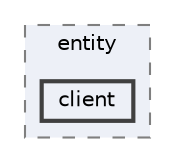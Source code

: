 digraph "client"
{
 // LATEX_PDF_SIZE
  bgcolor="transparent";
  edge [fontname=Helvetica,fontsize=10,labelfontname=Helvetica,labelfontsize=10];
  node [fontname=Helvetica,fontsize=10,shape=box,height=0.2,width=0.4];
  compound=true
  subgraph clusterdir_fde015570a821e99333f43b405a28be3 {
    graph [ bgcolor="#edf0f7", pencolor="grey50", label="entity", fontname=Helvetica,fontsize=10 style="filled,dashed", URL="dir_fde015570a821e99333f43b405a28be3.html",tooltip=""]
  dir_b680b16557c0640fcf233d601a8450ac [label="client", fillcolor="#edf0f7", color="grey25", style="filled,bold", URL="dir_b680b16557c0640fcf233d601a8450ac.html",tooltip=""];
  }
}
